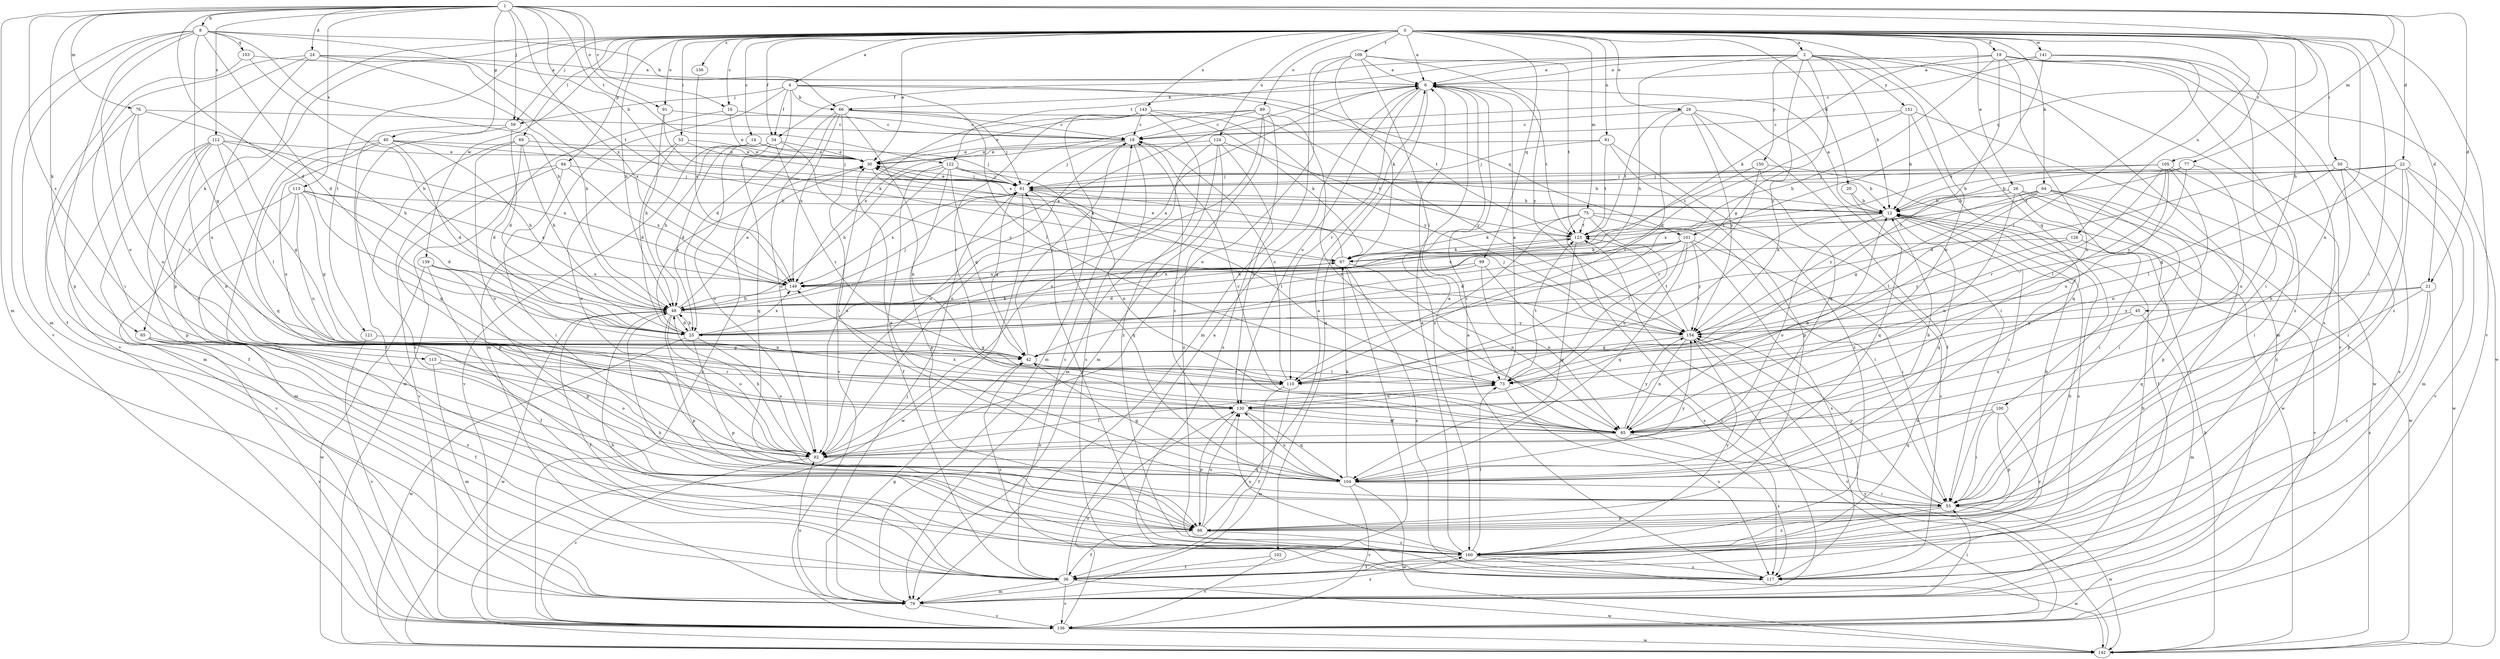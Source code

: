 strict digraph  {
0;
1;
2;
4;
6;
8;
12;
14;
16;
18;
19;
20;
21;
22;
24;
25;
26;
28;
30;
34;
36;
40;
42;
45;
48;
50;
53;
55;
59;
61;
64;
65;
66;
67;
69;
73;
75;
76;
77;
79;
81;
85;
89;
91;
92;
94;
98;
99;
100;
101;
102;
103;
104;
105;
109;
110;
112;
113;
115;
117;
121;
122;
123;
124;
126;
130;
136;
139;
141;
142;
143;
149;
150;
151;
154;
156;
160;
0 -> 2  [label=a];
0 -> 4  [label=a];
0 -> 6  [label=a];
0 -> 14  [label=c];
0 -> 16  [label=c];
0 -> 19  [label=d];
0 -> 20  [label=d];
0 -> 21  [label=d];
0 -> 26  [label=e];
0 -> 28  [label=e];
0 -> 30  [label=e];
0 -> 34  [label=f];
0 -> 45  [label=h];
0 -> 48  [label=h];
0 -> 50  [label=i];
0 -> 53  [label=i];
0 -> 55  [label=i];
0 -> 59  [label=j];
0 -> 64  [label=k];
0 -> 65  [label=k];
0 -> 69  [label=l];
0 -> 75  [label=m];
0 -> 81  [label=n];
0 -> 85  [label=n];
0 -> 89  [label=o];
0 -> 91  [label=o];
0 -> 94  [label=p];
0 -> 98  [label=p];
0 -> 99  [label=q];
0 -> 100  [label=q];
0 -> 105  [label=r];
0 -> 109  [label=r];
0 -> 121  [label=t];
0 -> 124  [label=u];
0 -> 126  [label=u];
0 -> 136  [label=v];
0 -> 139  [label=w];
0 -> 141  [label=w];
0 -> 143  [label=x];
0 -> 156  [label=z];
1 -> 8  [label=b];
1 -> 12  [label=b];
1 -> 16  [label=c];
1 -> 21  [label=d];
1 -> 22  [label=d];
1 -> 24  [label=d];
1 -> 25  [label=d];
1 -> 40  [label=g];
1 -> 59  [label=j];
1 -> 65  [label=k];
1 -> 76  [label=m];
1 -> 77  [label=m];
1 -> 79  [label=m];
1 -> 91  [label=o];
1 -> 101  [label=q];
1 -> 112  [label=s];
1 -> 113  [label=s];
1 -> 115  [label=s];
1 -> 122  [label=t];
1 -> 149  [label=x];
2 -> 6  [label=a];
2 -> 12  [label=b];
2 -> 34  [label=f];
2 -> 42  [label=g];
2 -> 48  [label=h];
2 -> 79  [label=m];
2 -> 85  [label=n];
2 -> 122  [label=t];
2 -> 136  [label=v];
2 -> 150  [label=y];
2 -> 151  [label=y];
2 -> 154  [label=y];
4 -> 25  [label=d];
4 -> 34  [label=f];
4 -> 59  [label=j];
4 -> 66  [label=k];
4 -> 73  [label=l];
4 -> 79  [label=m];
4 -> 101  [label=q];
4 -> 123  [label=t];
6 -> 66  [label=k];
6 -> 102  [label=q];
6 -> 110  [label=r];
6 -> 123  [label=t];
6 -> 130  [label=u];
6 -> 160  [label=z];
8 -> 25  [label=d];
8 -> 42  [label=g];
8 -> 48  [label=h];
8 -> 66  [label=k];
8 -> 79  [label=m];
8 -> 92  [label=o];
8 -> 98  [label=p];
8 -> 103  [label=q];
8 -> 123  [label=t];
8 -> 136  [label=v];
12 -> 6  [label=a];
12 -> 30  [label=e];
12 -> 55  [label=i];
12 -> 92  [label=o];
12 -> 104  [label=q];
12 -> 110  [label=r];
12 -> 117  [label=s];
12 -> 123  [label=t];
14 -> 30  [label=e];
14 -> 48  [label=h];
14 -> 61  [label=j];
14 -> 136  [label=v];
16 -> 18  [label=c];
16 -> 30  [label=e];
16 -> 142  [label=w];
18 -> 30  [label=e];
18 -> 61  [label=j];
18 -> 92  [label=o];
18 -> 117  [label=s];
19 -> 6  [label=a];
19 -> 48  [label=h];
19 -> 67  [label=k];
19 -> 85  [label=n];
19 -> 110  [label=r];
19 -> 117  [label=s];
19 -> 142  [label=w];
19 -> 160  [label=z];
20 -> 12  [label=b];
20 -> 104  [label=q];
21 -> 48  [label=h];
21 -> 104  [label=q];
21 -> 117  [label=s];
21 -> 154  [label=y];
21 -> 160  [label=z];
22 -> 12  [label=b];
22 -> 25  [label=d];
22 -> 55  [label=i];
22 -> 61  [label=j];
22 -> 73  [label=l];
22 -> 79  [label=m];
22 -> 98  [label=p];
22 -> 136  [label=v];
24 -> 6  [label=a];
24 -> 48  [label=h];
24 -> 55  [label=i];
24 -> 130  [label=u];
24 -> 136  [label=v];
24 -> 149  [label=x];
25 -> 6  [label=a];
25 -> 30  [label=e];
25 -> 48  [label=h];
25 -> 67  [label=k];
25 -> 92  [label=o];
25 -> 98  [label=p];
25 -> 142  [label=w];
25 -> 149  [label=x];
26 -> 12  [label=b];
26 -> 36  [label=f];
26 -> 55  [label=i];
26 -> 85  [label=n];
26 -> 142  [label=w];
26 -> 149  [label=x];
28 -> 18  [label=c];
28 -> 36  [label=f];
28 -> 55  [label=i];
28 -> 104  [label=q];
28 -> 110  [label=r];
28 -> 123  [label=t];
28 -> 154  [label=y];
30 -> 61  [label=j];
30 -> 67  [label=k];
34 -> 25  [label=d];
34 -> 30  [label=e];
34 -> 92  [label=o];
34 -> 104  [label=q];
34 -> 110  [label=r];
34 -> 154  [label=y];
36 -> 6  [label=a];
36 -> 12  [label=b];
36 -> 18  [label=c];
36 -> 79  [label=m];
36 -> 136  [label=v];
36 -> 142  [label=w];
40 -> 25  [label=d];
40 -> 30  [label=e];
40 -> 48  [label=h];
40 -> 61  [label=j];
40 -> 104  [label=q];
40 -> 130  [label=u];
40 -> 160  [label=z];
42 -> 18  [label=c];
42 -> 73  [label=l];
42 -> 110  [label=r];
42 -> 117  [label=s];
45 -> 79  [label=m];
45 -> 85  [label=n];
45 -> 154  [label=y];
48 -> 6  [label=a];
48 -> 25  [label=d];
48 -> 30  [label=e];
48 -> 36  [label=f];
48 -> 61  [label=j];
48 -> 92  [label=o];
48 -> 98  [label=p];
48 -> 123  [label=t];
48 -> 142  [label=w];
48 -> 154  [label=y];
50 -> 42  [label=g];
50 -> 61  [label=j];
50 -> 117  [label=s];
50 -> 142  [label=w];
50 -> 160  [label=z];
53 -> 25  [label=d];
53 -> 30  [label=e];
53 -> 61  [label=j];
53 -> 92  [label=o];
55 -> 6  [label=a];
55 -> 98  [label=p];
55 -> 142  [label=w];
55 -> 154  [label=y];
55 -> 160  [label=z];
59 -> 25  [label=d];
59 -> 36  [label=f];
59 -> 104  [label=q];
61 -> 12  [label=b];
61 -> 30  [label=e];
61 -> 42  [label=g];
61 -> 73  [label=l];
61 -> 104  [label=q];
61 -> 142  [label=w];
61 -> 149  [label=x];
64 -> 12  [label=b];
64 -> 42  [label=g];
64 -> 55  [label=i];
64 -> 73  [label=l];
64 -> 98  [label=p];
64 -> 154  [label=y];
64 -> 160  [label=z];
65 -> 36  [label=f];
65 -> 42  [label=g];
65 -> 136  [label=v];
65 -> 160  [label=z];
66 -> 18  [label=c];
66 -> 55  [label=i];
66 -> 61  [label=j];
66 -> 85  [label=n];
66 -> 92  [label=o];
66 -> 136  [label=v];
66 -> 149  [label=x];
66 -> 154  [label=y];
67 -> 30  [label=e];
67 -> 36  [label=f];
67 -> 85  [label=n];
67 -> 117  [label=s];
67 -> 149  [label=x];
69 -> 25  [label=d];
69 -> 30  [label=e];
69 -> 48  [label=h];
69 -> 92  [label=o];
69 -> 160  [label=z];
73 -> 6  [label=a];
73 -> 117  [label=s];
73 -> 123  [label=t];
73 -> 130  [label=u];
75 -> 55  [label=i];
75 -> 67  [label=k];
75 -> 73  [label=l];
75 -> 110  [label=r];
75 -> 117  [label=s];
75 -> 123  [label=t];
75 -> 136  [label=v];
76 -> 18  [label=c];
76 -> 48  [label=h];
76 -> 79  [label=m];
76 -> 110  [label=r];
76 -> 130  [label=u];
77 -> 61  [label=j];
77 -> 123  [label=t];
77 -> 130  [label=u];
77 -> 154  [label=y];
79 -> 12  [label=b];
79 -> 42  [label=g];
79 -> 55  [label=i];
79 -> 61  [label=j];
79 -> 92  [label=o];
79 -> 123  [label=t];
79 -> 136  [label=v];
79 -> 160  [label=z];
81 -> 30  [label=e];
81 -> 61  [label=j];
81 -> 98  [label=p];
81 -> 123  [label=t];
81 -> 160  [label=z];
85 -> 12  [label=b];
85 -> 18  [label=c];
85 -> 92  [label=o];
85 -> 117  [label=s];
85 -> 149  [label=x];
85 -> 154  [label=y];
89 -> 18  [label=c];
89 -> 30  [label=e];
89 -> 79  [label=m];
89 -> 85  [label=n];
89 -> 92  [label=o];
89 -> 117  [label=s];
89 -> 149  [label=x];
91 -> 18  [label=c];
91 -> 48  [label=h];
91 -> 67  [label=k];
92 -> 12  [label=b];
92 -> 48  [label=h];
92 -> 73  [label=l];
92 -> 104  [label=q];
92 -> 136  [label=v];
94 -> 55  [label=i];
94 -> 61  [label=j];
94 -> 98  [label=p];
94 -> 136  [label=v];
94 -> 149  [label=x];
98 -> 6  [label=a];
98 -> 12  [label=b];
98 -> 36  [label=f];
98 -> 130  [label=u];
98 -> 160  [label=z];
99 -> 25  [label=d];
99 -> 85  [label=n];
99 -> 117  [label=s];
99 -> 149  [label=x];
100 -> 55  [label=i];
100 -> 85  [label=n];
100 -> 98  [label=p];
100 -> 104  [label=q];
100 -> 160  [label=z];
101 -> 25  [label=d];
101 -> 48  [label=h];
101 -> 55  [label=i];
101 -> 67  [label=k];
101 -> 104  [label=q];
101 -> 117  [label=s];
101 -> 130  [label=u];
101 -> 149  [label=x];
101 -> 154  [label=y];
102 -> 36  [label=f];
102 -> 136  [label=v];
103 -> 6  [label=a];
103 -> 36  [label=f];
103 -> 48  [label=h];
104 -> 18  [label=c];
104 -> 30  [label=e];
104 -> 42  [label=g];
104 -> 55  [label=i];
104 -> 67  [label=k];
104 -> 130  [label=u];
104 -> 136  [label=v];
104 -> 142  [label=w];
104 -> 154  [label=y];
105 -> 12  [label=b];
105 -> 55  [label=i];
105 -> 61  [label=j];
105 -> 73  [label=l];
105 -> 85  [label=n];
105 -> 110  [label=r];
105 -> 130  [label=u];
109 -> 6  [label=a];
109 -> 67  [label=k];
109 -> 73  [label=l];
109 -> 79  [label=m];
109 -> 92  [label=o];
109 -> 123  [label=t];
109 -> 154  [label=y];
110 -> 18  [label=c];
110 -> 36  [label=f];
110 -> 79  [label=m];
112 -> 30  [label=e];
112 -> 36  [label=f];
112 -> 42  [label=g];
112 -> 73  [label=l];
112 -> 85  [label=n];
112 -> 92  [label=o];
112 -> 98  [label=p];
112 -> 149  [label=x];
113 -> 12  [label=b];
113 -> 25  [label=d];
113 -> 42  [label=g];
113 -> 79  [label=m];
113 -> 130  [label=u];
113 -> 136  [label=v];
113 -> 149  [label=x];
115 -> 79  [label=m];
115 -> 92  [label=o];
115 -> 110  [label=r];
117 -> 6  [label=a];
117 -> 48  [label=h];
121 -> 42  [label=g];
121 -> 136  [label=v];
122 -> 12  [label=b];
122 -> 36  [label=f];
122 -> 42  [label=g];
122 -> 48  [label=h];
122 -> 61  [label=j];
122 -> 85  [label=n];
122 -> 92  [label=o];
122 -> 98  [label=p];
123 -> 67  [label=k];
123 -> 104  [label=q];
124 -> 30  [label=e];
124 -> 79  [label=m];
124 -> 92  [label=o];
124 -> 123  [label=t];
124 -> 130  [label=u];
124 -> 160  [label=z];
126 -> 67  [label=k];
126 -> 136  [label=v];
126 -> 154  [label=y];
130 -> 85  [label=n];
130 -> 98  [label=p];
130 -> 104  [label=q];
136 -> 130  [label=u];
136 -> 142  [label=w];
139 -> 36  [label=f];
139 -> 85  [label=n];
139 -> 98  [label=p];
139 -> 142  [label=w];
139 -> 149  [label=x];
141 -> 6  [label=a];
141 -> 18  [label=c];
141 -> 55  [label=i];
141 -> 73  [label=l];
141 -> 149  [label=x];
141 -> 160  [label=z];
142 -> 12  [label=b];
142 -> 154  [label=y];
143 -> 18  [label=c];
143 -> 67  [label=k];
143 -> 79  [label=m];
143 -> 110  [label=r];
143 -> 136  [label=v];
143 -> 154  [label=y];
143 -> 160  [label=z];
149 -> 48  [label=h];
150 -> 12  [label=b];
150 -> 61  [label=j];
150 -> 110  [label=r];
150 -> 123  [label=t];
150 -> 142  [label=w];
151 -> 12  [label=b];
151 -> 18  [label=c];
151 -> 25  [label=d];
151 -> 104  [label=q];
151 -> 142  [label=w];
154 -> 42  [label=g];
154 -> 61  [label=j];
154 -> 85  [label=n];
154 -> 123  [label=t];
154 -> 136  [label=v];
156 -> 149  [label=x];
160 -> 6  [label=a];
160 -> 36  [label=f];
160 -> 48  [label=h];
160 -> 61  [label=j];
160 -> 73  [label=l];
160 -> 117  [label=s];
160 -> 130  [label=u];
160 -> 142  [label=w];
160 -> 154  [label=y];
}
